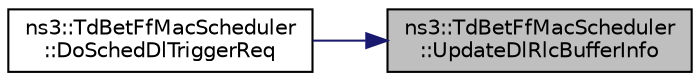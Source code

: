 digraph "ns3::TdBetFfMacScheduler::UpdateDlRlcBufferInfo"
{
 // LATEX_PDF_SIZE
  edge [fontname="Helvetica",fontsize="10",labelfontname="Helvetica",labelfontsize="10"];
  node [fontname="Helvetica",fontsize="10",shape=record];
  rankdir="RL";
  Node1 [label="ns3::TdBetFfMacScheduler\l::UpdateDlRlcBufferInfo",height=0.2,width=0.4,color="black", fillcolor="grey75", style="filled", fontcolor="black",tooltip="Update DL RLC buffer info function."];
  Node1 -> Node2 [dir="back",color="midnightblue",fontsize="10",style="solid",fontname="Helvetica"];
  Node2 [label="ns3::TdBetFfMacScheduler\l::DoSchedDlTriggerReq",height=0.2,width=0.4,color="black", fillcolor="white", style="filled",URL="$classns3_1_1_td_bet_ff_mac_scheduler.html#a1412adaa69a56d47a7a9ae2fec1401d9",tooltip="Sched DL trigger request."];
}
